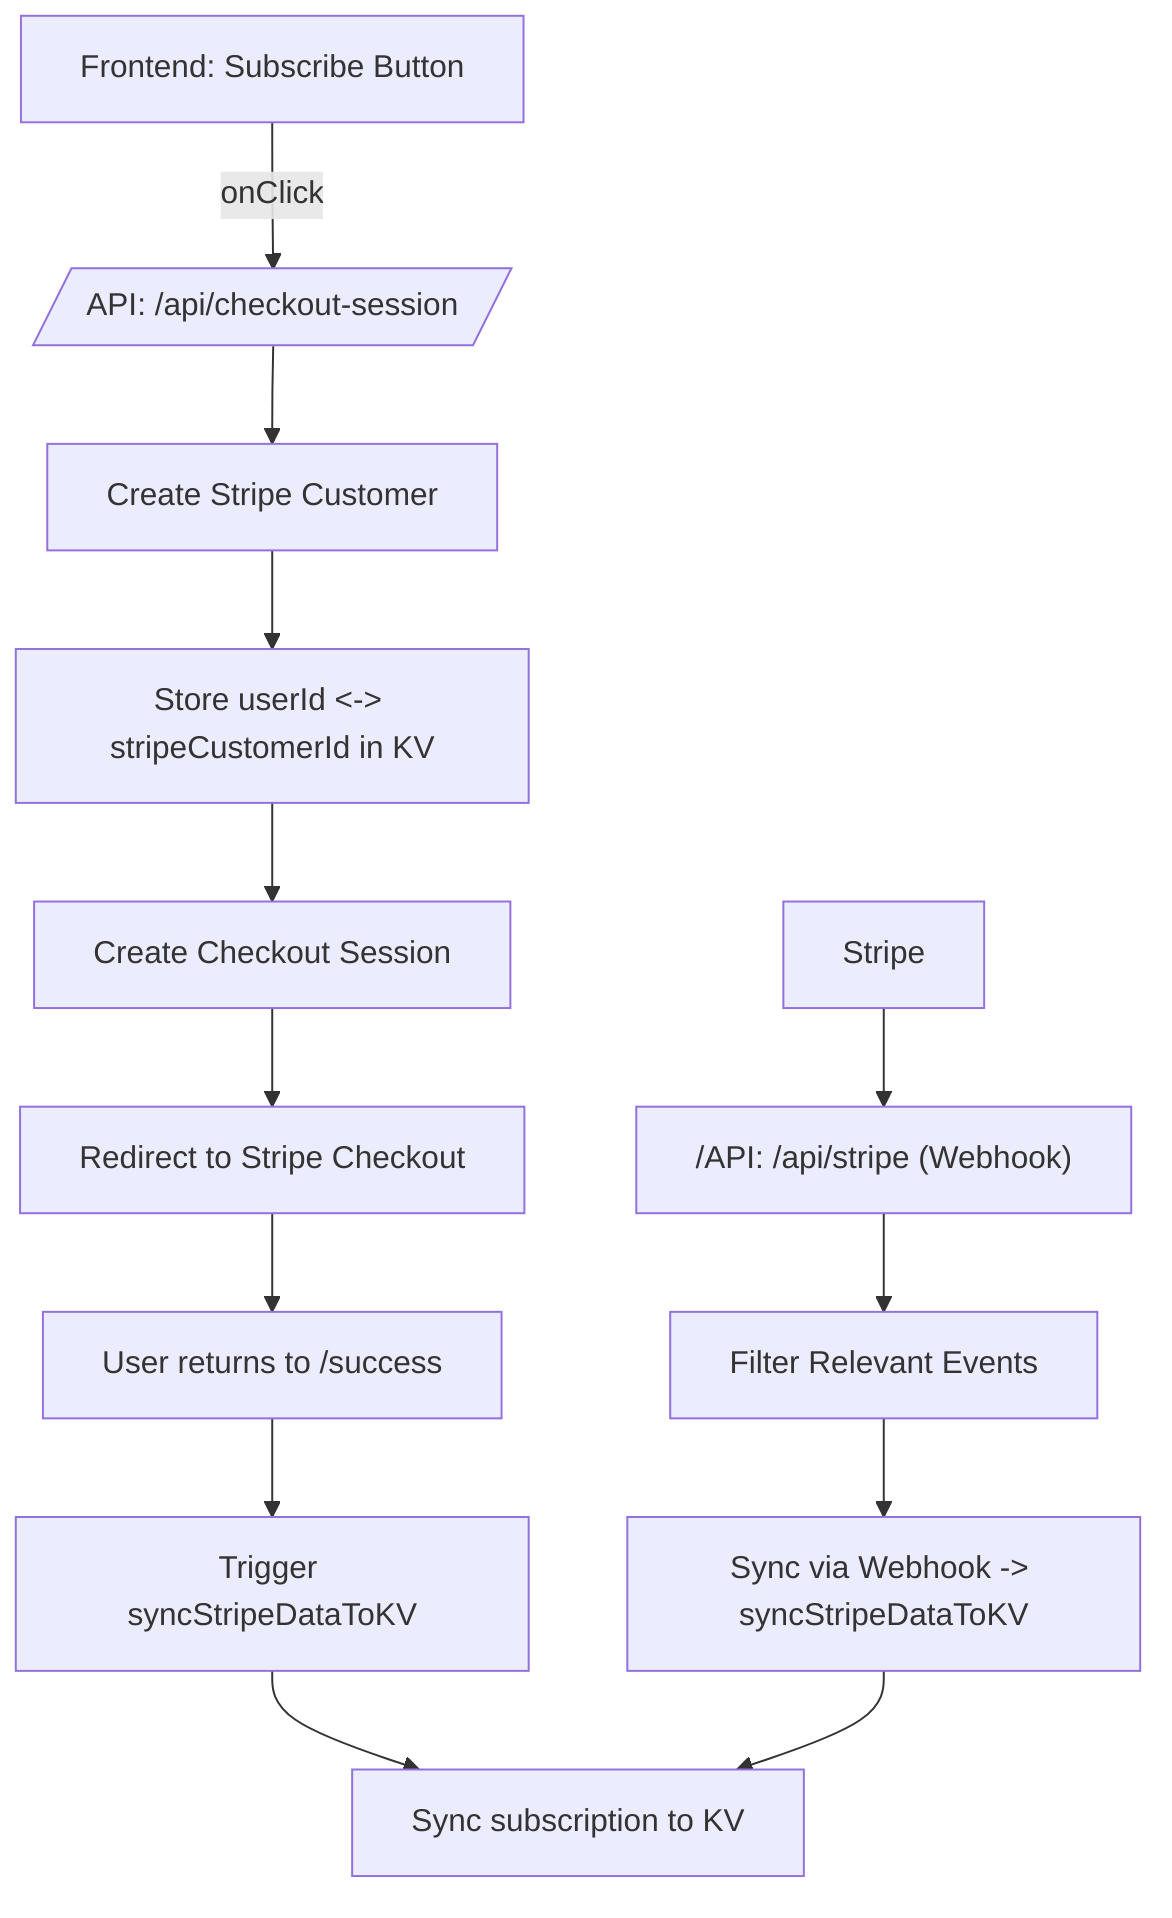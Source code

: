 graph TD
  Frontend[Frontend: Subscribe Button]
  BackendAPI[/API: /api/checkout-session/]
  CreateCustomer[Create Stripe Customer]
  StoreMapping[Store userId <-> stripeCustomerId in KV]
  CreateSession[Create Checkout Session]
  StripeRedirect[Redirect to Stripe Checkout]
  PaymentSuccess[User returns to /success]
  SyncCall[Trigger syncStripeDataToKV]
  KVSync["Sync subscription to KV"]
  Webhook["/API: /api/stripe (Webhook)"]
  EventFilter[Filter Relevant Events]
  WebhookSync[Sync via Webhook -> syncStripeDataToKV]

  Frontend -->|onClick| BackendAPI
  BackendAPI --> CreateCustomer
  CreateCustomer --> StoreMapping
  StoreMapping --> CreateSession
  CreateSession --> StripeRedirect
  StripeRedirect --> PaymentSuccess
  PaymentSuccess --> SyncCall
  SyncCall --> KVSync

  Stripe --> Webhook
  Webhook --> EventFilter
  EventFilter --> WebhookSync
  WebhookSync --> KVSync